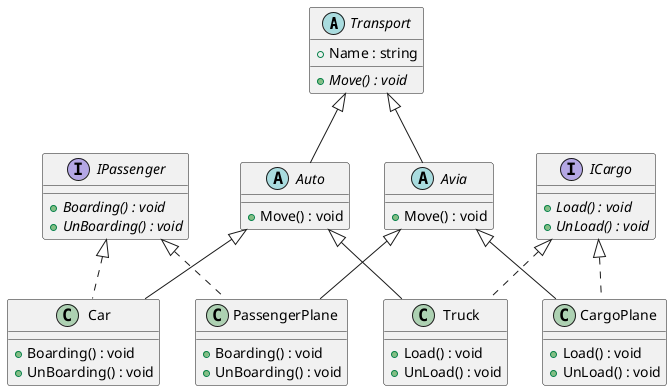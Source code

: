 ﻿@startuml
'https://plantuml.com/class-diagram

abstract class Transport
{
    + Name : string
    + {abstract} Move() : void
}

Transport <|-- Auto
abstract class Auto
{
    + Move() : void
}

Transport <|-- Avia
abstract class Avia
{
    + Move() : void
}

interface ICargo
{
    + {abstract} Load() : void
    + {abstract} UnLoad() : void
}

interface IPassenger
{
    + {abstract} Boarding() : void
    + {abstract} UnBoarding() : void
}

Avia <|-- CargoPlane
ICargo <|.. CargoPlane
class CargoPlane
{
    + Load() : void
    + UnLoad() : void
}

Avia <|-- PassengerPlane
IPassenger <|.. PassengerPlane
class PassengerPlane
{
    + Boarding() : void
    + UnBoarding() : void
}

Auto <|-- Car
IPassenger <|.. Car
class Car
{
    + Boarding() : void
    + UnBoarding() : void
}

Auto <|-- Truck
ICargo <|.. Truck
class Truck
{
    + Load() : void
    + UnLoad() : void
}

@enduml